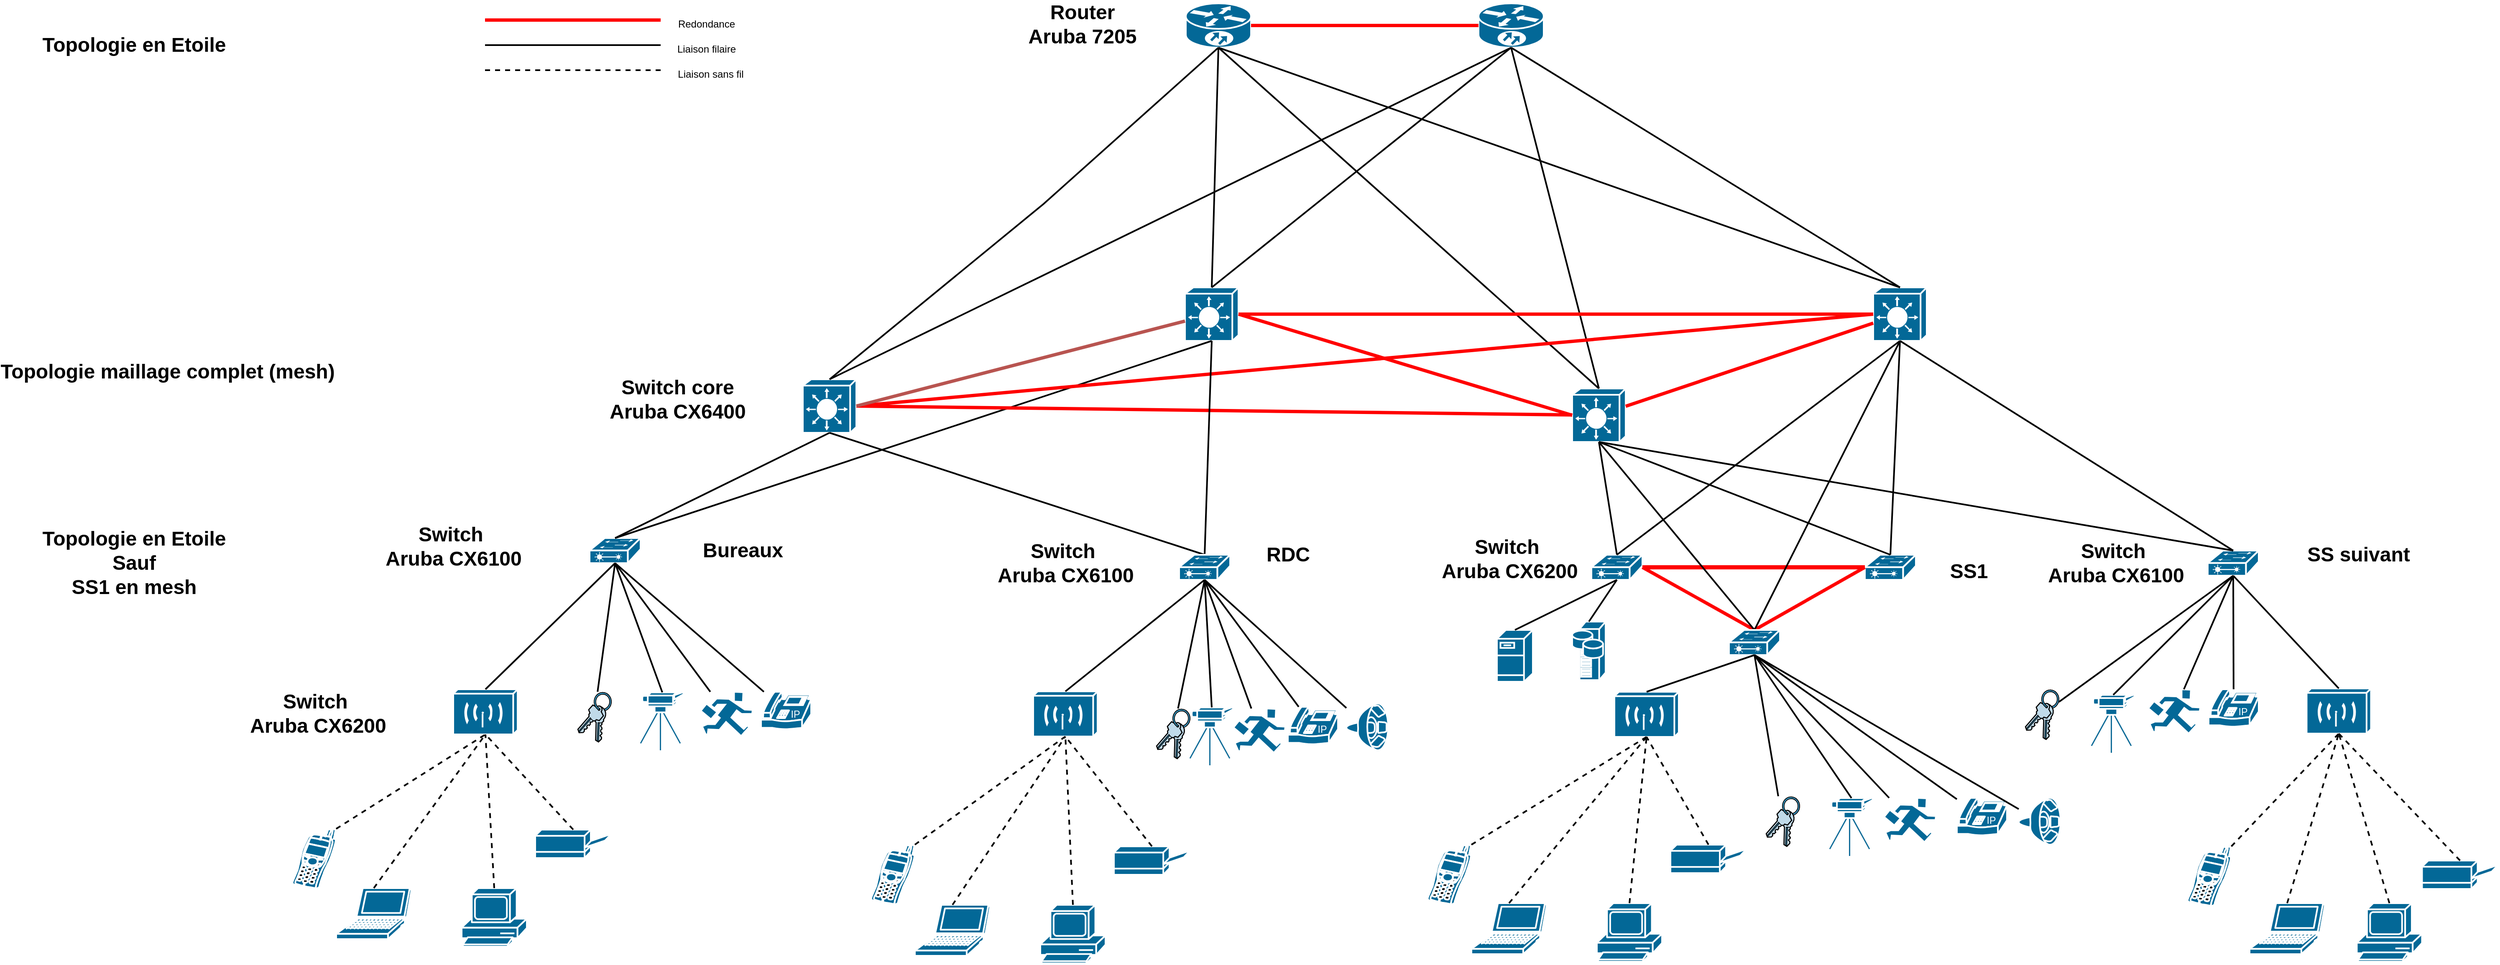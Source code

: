 <mxfile version="24.8.4">
  <diagram id="6a731a19-8d31-9384-78a2-239565b7b9f0" name="Page-1">
    <mxGraphModel dx="3434" dy="1436" grid="1" gridSize="10" guides="1" tooltips="1" connect="1" arrows="1" fold="1" page="1" pageScale="1" pageWidth="827" pageHeight="1169" background="none" math="0" shadow="0">
      <root>
        <mxCell id="0" />
        <mxCell id="1" parent="0" />
        <mxCell id="pil24o_KCS0P44eXvA0W-2595" value="" style="shape=mxgraph.cisco.routers.10700;sketch=0;html=1;pointerEvents=1;dashed=0;fillColor=#036897;strokeColor=#ffffff;strokeWidth=2;verticalLabelPosition=bottom;verticalAlign=top;align=center;outlineConnect=0;" parent="1" vertex="1">
          <mxGeometry x="608" y="60" width="78" height="53" as="geometry" />
        </mxCell>
        <mxCell id="pil24o_KCS0P44eXvA0W-2596" value="" style="shape=mxgraph.cisco.switches.layer_3_switch;sketch=0;html=1;pointerEvents=1;dashed=0;fillColor=#036897;strokeColor=#ffffff;strokeWidth=2;verticalLabelPosition=bottom;verticalAlign=top;align=center;outlineConnect=0;" parent="1" vertex="1">
          <mxGeometry x="150" y="510" width="64" height="64" as="geometry" />
        </mxCell>
        <mxCell id="pil24o_KCS0P44eXvA0W-2597" value="" style="shape=mxgraph.cisco.switches.layer_3_switch;sketch=0;html=1;pointerEvents=1;dashed=0;fillColor=#036897;strokeColor=#ffffff;strokeWidth=2;verticalLabelPosition=bottom;verticalAlign=top;align=center;outlineConnect=0;" parent="1" vertex="1">
          <mxGeometry x="607" y="400" width="64" height="64" as="geometry" />
        </mxCell>
        <mxCell id="pil24o_KCS0P44eXvA0W-2598" value="" style="shape=mxgraph.cisco.switches.layer_3_switch;sketch=0;html=1;pointerEvents=1;dashed=0;fillColor=#036897;strokeColor=#ffffff;strokeWidth=2;verticalLabelPosition=bottom;verticalAlign=top;align=center;outlineConnect=0;" parent="1" vertex="1">
          <mxGeometry x="1070" y="521" width="64" height="64" as="geometry" />
        </mxCell>
        <mxCell id="pil24o_KCS0P44eXvA0W-2599" value="" style="shape=mxgraph.cisco.switches.layer_3_switch;sketch=0;html=1;pointerEvents=1;dashed=0;fillColor=#036897;strokeColor=#ffffff;strokeWidth=2;verticalLabelPosition=bottom;verticalAlign=top;align=center;outlineConnect=0;" parent="1" vertex="1">
          <mxGeometry x="1430" y="400" width="64" height="64" as="geometry" />
        </mxCell>
        <mxCell id="pil24o_KCS0P44eXvA0W-2601" value="" style="shape=mxgraph.cisco.routers.10700;sketch=0;html=1;pointerEvents=1;dashed=0;fillColor=#036897;strokeColor=#ffffff;strokeWidth=2;verticalLabelPosition=bottom;verticalAlign=top;align=center;outlineConnect=0;" parent="1" vertex="1">
          <mxGeometry x="958" y="60" width="78" height="53" as="geometry" />
        </mxCell>
        <mxCell id="pil24o_KCS0P44eXvA0W-2602" value="" style="endArrow=none;html=1;rounded=0;entryX=0;entryY=0.5;entryDx=0;entryDy=0;entryPerimeter=0;exitX=1;exitY=0.5;exitDx=0;exitDy=0;exitPerimeter=0;strokeColor=#ff0000;strokeWidth=4;" parent="1" source="pil24o_KCS0P44eXvA0W-2595" target="pil24o_KCS0P44eXvA0W-2601" edge="1">
          <mxGeometry width="50" height="50" relative="1" as="geometry">
            <mxPoint x="818" y="780" as="sourcePoint" />
            <mxPoint x="868" y="730" as="targetPoint" />
            <Array as="points" />
          </mxGeometry>
        </mxCell>
        <mxCell id="pil24o_KCS0P44eXvA0W-2621" value="" style="shape=mxgraph.cisco.switches.layer_2_remote_switch;sketch=0;html=1;pointerEvents=1;dashed=0;fillColor=#036897;strokeColor=#ffffff;strokeWidth=2;verticalLabelPosition=bottom;verticalAlign=top;align=center;outlineConnect=0;" parent="1" vertex="1">
          <mxGeometry x="-105" y="700" width="61" height="30" as="geometry" />
        </mxCell>
        <mxCell id="pil24o_KCS0P44eXvA0W-2626" value="" style="shape=mxgraph.cisco.wireless.wireless_transport;sketch=0;html=1;pointerEvents=1;dashed=0;fillColor=#036897;strokeColor=#ffffff;strokeWidth=2;verticalLabelPosition=bottom;verticalAlign=top;align=center;outlineConnect=0;" parent="1" vertex="1">
          <mxGeometry x="-268" y="881" width="77" height="54" as="geometry" />
        </mxCell>
        <mxCell id="pil24o_KCS0P44eXvA0W-2628" value="" style="shape=mxgraph.cisco.computers_and_peripherals.printer;sketch=0;html=1;pointerEvents=1;dashed=0;fillColor=#036897;strokeColor=#ffffff;strokeWidth=2;verticalLabelPosition=bottom;verticalAlign=top;align=center;outlineConnect=0;" parent="1" vertex="1">
          <mxGeometry x="-170" y="1049" width="91" height="34" as="geometry" />
        </mxCell>
        <mxCell id="pil24o_KCS0P44eXvA0W-2629" value="" style="shape=mxgraph.cisco.computers_and_peripherals.pc;sketch=0;html=1;pointerEvents=1;dashed=0;fillColor=#036897;strokeColor=#ffffff;strokeWidth=2;verticalLabelPosition=bottom;verticalAlign=top;align=center;outlineConnect=0;" parent="1" vertex="1">
          <mxGeometry x="-258" y="1119" width="78" height="70" as="geometry" />
        </mxCell>
        <mxCell id="pil24o_KCS0P44eXvA0W-2630" value="" style="shape=mxgraph.cisco.computers_and_peripherals.laptop;sketch=0;html=1;pointerEvents=1;dashed=0;fillColor=#036897;strokeColor=#ffffff;strokeWidth=2;verticalLabelPosition=bottom;verticalAlign=top;align=center;outlineConnect=0;" parent="1" vertex="1">
          <mxGeometry x="-408" y="1119" width="90" height="61" as="geometry" />
        </mxCell>
        <mxCell id="pil24o_KCS0P44eXvA0W-2631" value="" style="shape=mxgraph.cisco.computers_and_peripherals.video_camera;sketch=0;html=1;pointerEvents=1;dashed=0;fillColor=#036897;strokeColor=#ffffff;strokeWidth=2;verticalLabelPosition=bottom;verticalAlign=top;align=center;outlineConnect=0;" parent="1" vertex="1">
          <mxGeometry x="-44" y="884" width="52" height="70" as="geometry" />
        </mxCell>
        <mxCell id="pil24o_KCS0P44eXvA0W-2648" value="" style="endArrow=none;html=1;rounded=0;entryX=0.5;entryY=1;entryDx=0;entryDy=0;entryPerimeter=0;exitX=0.5;exitY=0;exitDx=0;exitDy=0;exitPerimeter=0;strokeWidth=2;" parent="1" source="pil24o_KCS0P44eXvA0W-2596" target="pil24o_KCS0P44eXvA0W-2595" edge="1">
          <mxGeometry width="50" height="50" relative="1" as="geometry">
            <mxPoint x="190" y="510.0" as="sourcePoint" />
            <mxPoint x="698" y="340" as="targetPoint" />
            <Array as="points">
              <mxPoint x="438" y="300" />
            </Array>
          </mxGeometry>
        </mxCell>
        <mxCell id="pil24o_KCS0P44eXvA0W-2649" value="" style="endArrow=none;html=1;rounded=0;entryX=0.5;entryY=1;entryDx=0;entryDy=0;entryPerimeter=0;exitX=0.5;exitY=0;exitDx=0;exitDy=0;exitPerimeter=0;strokeWidth=2;" parent="1" source="pil24o_KCS0P44eXvA0W-2596" target="pil24o_KCS0P44eXvA0W-2601" edge="1">
          <mxGeometry width="50" height="50" relative="1" as="geometry">
            <mxPoint x="190" y="510.0" as="sourcePoint" />
            <mxPoint x="657" y="123" as="targetPoint" />
            <Array as="points" />
          </mxGeometry>
        </mxCell>
        <mxCell id="pil24o_KCS0P44eXvA0W-2650" value="" style="endArrow=none;html=1;rounded=0;exitX=0.5;exitY=0;exitDx=0;exitDy=0;exitPerimeter=0;entryX=0.5;entryY=1;entryDx=0;entryDy=0;entryPerimeter=0;strokeWidth=2;" parent="1" source="pil24o_KCS0P44eXvA0W-2597" target="pil24o_KCS0P44eXvA0W-2601" edge="1">
          <mxGeometry width="50" height="50" relative="1" as="geometry">
            <mxPoint x="196" y="520" as="sourcePoint" />
            <mxPoint x="998" y="110" as="targetPoint" />
            <Array as="points" />
          </mxGeometry>
        </mxCell>
        <mxCell id="pil24o_KCS0P44eXvA0W-2651" value="" style="endArrow=none;html=1;rounded=0;exitX=0.5;exitY=0;exitDx=0;exitDy=0;exitPerimeter=0;entryX=0.5;entryY=1;entryDx=0;entryDy=0;entryPerimeter=0;strokeWidth=2;" parent="1" source="pil24o_KCS0P44eXvA0W-2599" target="pil24o_KCS0P44eXvA0W-2601" edge="1">
          <mxGeometry width="50" height="50" relative="1" as="geometry">
            <mxPoint x="632" y="520" as="sourcePoint" />
            <mxPoint x="1019" y="123" as="targetPoint" />
            <Array as="points" />
          </mxGeometry>
        </mxCell>
        <mxCell id="pil24o_KCS0P44eXvA0W-2652" value="" style="endArrow=none;html=1;rounded=0;exitX=0.5;exitY=0;exitDx=0;exitDy=0;exitPerimeter=0;entryX=0.5;entryY=1;entryDx=0;entryDy=0;entryPerimeter=0;strokeWidth=2;" parent="1" source="pil24o_KCS0P44eXvA0W-2598" target="pil24o_KCS0P44eXvA0W-2601" edge="1">
          <mxGeometry width="50" height="50" relative="1" as="geometry">
            <mxPoint x="630" y="530" as="sourcePoint" />
            <mxPoint x="998" y="120" as="targetPoint" />
            <Array as="points" />
          </mxGeometry>
        </mxCell>
        <mxCell id="pil24o_KCS0P44eXvA0W-2653" value="" style="endArrow=none;html=1;rounded=0;exitX=0.5;exitY=0;exitDx=0;exitDy=0;exitPerimeter=0;entryX=0.5;entryY=1;entryDx=0;entryDy=0;entryPerimeter=0;strokeWidth=2;" parent="1" source="pil24o_KCS0P44eXvA0W-2598" target="pil24o_KCS0P44eXvA0W-2595" edge="1">
          <mxGeometry width="50" height="50" relative="1" as="geometry">
            <mxPoint x="1040" y="520" as="sourcePoint" />
            <mxPoint x="648" y="120" as="targetPoint" />
            <Array as="points" />
          </mxGeometry>
        </mxCell>
        <mxCell id="pil24o_KCS0P44eXvA0W-2654" value="" style="endArrow=none;html=1;rounded=0;exitX=0.5;exitY=0;exitDx=0;exitDy=0;exitPerimeter=0;entryX=0.5;entryY=1;entryDx=0;entryDy=0;entryPerimeter=0;strokeWidth=2;" parent="1" source="pil24o_KCS0P44eXvA0W-2597" target="pil24o_KCS0P44eXvA0W-2595" edge="1">
          <mxGeometry width="50" height="50" relative="1" as="geometry">
            <mxPoint x="1050" y="530" as="sourcePoint" />
            <mxPoint x="1017" y="133" as="targetPoint" />
            <Array as="points" />
          </mxGeometry>
        </mxCell>
        <mxCell id="pil24o_KCS0P44eXvA0W-2655" value="" style="endArrow=none;html=1;rounded=0;exitX=0.5;exitY=0;exitDx=0;exitDy=0;exitPerimeter=0;entryX=0.5;entryY=1;entryDx=0;entryDy=0;entryPerimeter=0;strokeWidth=2;" parent="1" source="pil24o_KCS0P44eXvA0W-2599" target="pil24o_KCS0P44eXvA0W-2595" edge="1">
          <mxGeometry width="50" height="50" relative="1" as="geometry">
            <mxPoint x="1072" y="540" as="sourcePoint" />
            <mxPoint x="1039" y="143" as="targetPoint" />
            <Array as="points" />
          </mxGeometry>
        </mxCell>
        <mxCell id="pil24o_KCS0P44eXvA0W-2658" value="" style="endArrow=none;html=1;rounded=0;entryX=0.5;entryY=1;entryDx=0;entryDy=0;entryPerimeter=0;exitX=0.5;exitY=0;exitDx=0;exitDy=0;exitPerimeter=0;strokeWidth=2;" parent="1" source="pil24o_KCS0P44eXvA0W-2621" target="pil24o_KCS0P44eXvA0W-2596" edge="1">
          <mxGeometry width="50" height="50" relative="1" as="geometry">
            <mxPoint x="220" y="1030" as="sourcePoint" />
            <mxPoint x="270" y="980" as="targetPoint" />
          </mxGeometry>
        </mxCell>
        <mxCell id="pil24o_KCS0P44eXvA0W-2659" value="" style="endArrow=none;html=1;rounded=0;entryX=0.5;entryY=1;entryDx=0;entryDy=0;entryPerimeter=0;exitX=0.5;exitY=0;exitDx=0;exitDy=0;exitPerimeter=0;strokeWidth=2;" parent="1" source="pil24o_KCS0P44eXvA0W-2621" target="pil24o_KCS0P44eXvA0W-2597" edge="1">
          <mxGeometry width="50" height="50" relative="1" as="geometry">
            <mxPoint x="-479" y="750" as="sourcePoint" />
            <mxPoint x="212" y="584" as="targetPoint" />
          </mxGeometry>
        </mxCell>
        <mxCell id="pil24o_KCS0P44eXvA0W-2661" value="" style="endArrow=none;html=1;rounded=0;exitX=0.5;exitY=0;exitDx=0;exitDy=0;exitPerimeter=0;entryX=0.5;entryY=1;entryDx=0;entryDy=0;entryPerimeter=0;strokeWidth=2;" parent="1" source="pil24o_KCS0P44eXvA0W-2626" target="pil24o_KCS0P44eXvA0W-2621" edge="1">
          <mxGeometry width="50" height="50" relative="1" as="geometry">
            <mxPoint x="528" y="960" as="sourcePoint" />
            <mxPoint x="578" y="910" as="targetPoint" />
          </mxGeometry>
        </mxCell>
        <mxCell id="pil24o_KCS0P44eXvA0W-2662" value="" style="endArrow=none;html=1;rounded=0;entryX=0.5;entryY=1;entryDx=0;entryDy=0;entryPerimeter=0;exitX=1;exitY=0;exitDx=0;exitDy=0;exitPerimeter=0;dashed=1;strokeWidth=2;" parent="1" source="pil24o_KCS0P44eXvA0W-2664" target="pil24o_KCS0P44eXvA0W-2626" edge="1">
          <mxGeometry width="50" height="50" relative="1" as="geometry">
            <mxPoint x="-456" y="1184.306" as="sourcePoint" />
            <mxPoint x="742" y="860" as="targetPoint" />
          </mxGeometry>
        </mxCell>
        <mxCell id="pil24o_KCS0P44eXvA0W-2663" value="" style="endArrow=none;html=1;rounded=0;entryX=0.5;entryY=1;entryDx=0;entryDy=0;entryPerimeter=0;exitX=0.5;exitY=0;exitDx=0;exitDy=0;exitPerimeter=0;dashed=1;strokeWidth=2;" parent="1" source="pil24o_KCS0P44eXvA0W-2630" target="pil24o_KCS0P44eXvA0W-2626" edge="1">
          <mxGeometry width="50" height="50" relative="1" as="geometry">
            <mxPoint x="-278" y="1150" as="sourcePoint" />
            <mxPoint x="-228" y="1100" as="targetPoint" />
          </mxGeometry>
        </mxCell>
        <mxCell id="pil24o_KCS0P44eXvA0W-2664" value="" style="shape=mxgraph.cisco.modems_and_phones.cell_phone;sketch=0;html=1;pointerEvents=1;dashed=0;fillColor=#036897;strokeColor=#ffffff;strokeWidth=2;verticalLabelPosition=bottom;verticalAlign=top;align=center;outlineConnect=0;" parent="1" vertex="1">
          <mxGeometry x="-462" y="1048" width="54" height="72" as="geometry" />
        </mxCell>
        <mxCell id="pil24o_KCS0P44eXvA0W-2665" value="" style="endArrow=none;html=1;rounded=0;entryX=0.5;entryY=1;entryDx=0;entryDy=0;entryPerimeter=0;exitX=0.5;exitY=0;exitDx=0;exitDy=0;exitPerimeter=0;dashed=1;strokeWidth=2;" parent="1" source="pil24o_KCS0P44eXvA0W-2629" target="pil24o_KCS0P44eXvA0W-2626" edge="1">
          <mxGeometry width="50" height="50" relative="1" as="geometry">
            <mxPoint x="-353" y="1129" as="sourcePoint" />
            <mxPoint x="-219" y="954" as="targetPoint" />
          </mxGeometry>
        </mxCell>
        <mxCell id="pil24o_KCS0P44eXvA0W-2666" value="" style="endArrow=none;html=1;rounded=0;exitX=0.5;exitY=0;exitDx=0;exitDy=0;exitPerimeter=0;entryX=0.5;entryY=1;entryDx=0;entryDy=0;entryPerimeter=0;dashed=1;strokeWidth=2;" parent="1" source="pil24o_KCS0P44eXvA0W-2628" target="pil24o_KCS0P44eXvA0W-2626" edge="1">
          <mxGeometry width="50" height="50" relative="1" as="geometry">
            <mxPoint x="-343" y="1139" as="sourcePoint" />
            <mxPoint x="-228" y="950" as="targetPoint" />
          </mxGeometry>
        </mxCell>
        <mxCell id="pil24o_KCS0P44eXvA0W-2667" value="" style="endArrow=none;html=1;rounded=0;exitX=0.5;exitY=0.01;exitDx=0;exitDy=0;exitPerimeter=0;entryX=0.5;entryY=1;entryDx=0;entryDy=0;entryPerimeter=0;strokeWidth=2;" parent="1" source="pil24o_KCS0P44eXvA0W-2631" target="pil24o_KCS0P44eXvA0W-2621" edge="1">
          <mxGeometry width="50" height="50" relative="1" as="geometry">
            <mxPoint x="-219" y="900" as="sourcePoint" />
            <mxPoint x="-82" y="730" as="targetPoint" />
          </mxGeometry>
        </mxCell>
        <mxCell id="pil24o_KCS0P44eXvA0W-2668" value="" style="shape=mxgraph.cisco.misc.keys;sketch=0;html=1;pointerEvents=1;dashed=0;fillColor=#036897;strokeColor=#ffffff;strokeWidth=2;verticalLabelPosition=bottom;verticalAlign=top;align=center;outlineConnect=0;" parent="1" vertex="1">
          <mxGeometry x="-120" y="884" width="41" height="60" as="geometry" />
        </mxCell>
        <mxCell id="pil24o_KCS0P44eXvA0W-2669" value="" style="shape=mxgraph.cisco.misc.telecommuter_icon;sketch=0;html=1;pointerEvents=1;dashed=0;fillColor=#036897;strokeColor=#ffffff;strokeWidth=2;verticalLabelPosition=bottom;verticalAlign=top;align=center;outlineConnect=0;" parent="1" vertex="1">
          <mxGeometry x="28" y="884" width="62" height="53" as="geometry" />
        </mxCell>
        <mxCell id="pil24o_KCS0P44eXvA0W-2670" value="" style="endArrow=none;html=1;rounded=0;entryX=0.5;entryY=1;entryDx=0;entryDy=0;entryPerimeter=0;strokeWidth=2;" parent="1" source="pil24o_KCS0P44eXvA0W-2668" target="pil24o_KCS0P44eXvA0W-2621" edge="1">
          <mxGeometry width="50" height="50" relative="1" as="geometry">
            <mxPoint x="-219" y="900" as="sourcePoint" />
            <mxPoint x="-72" y="730" as="targetPoint" />
          </mxGeometry>
        </mxCell>
        <mxCell id="pil24o_KCS0P44eXvA0W-2671" value="" style="endArrow=none;html=1;rounded=0;exitX=0.5;exitY=1;exitDx=0;exitDy=0;exitPerimeter=0;strokeWidth=2;" parent="1" source="pil24o_KCS0P44eXvA0W-2621" target="pil24o_KCS0P44eXvA0W-2669" edge="1">
          <mxGeometry width="50" height="50" relative="1" as="geometry">
            <mxPoint x="-209" y="910" as="sourcePoint" />
            <mxPoint x="118" y="870" as="targetPoint" />
          </mxGeometry>
        </mxCell>
        <mxCell id="pil24o_KCS0P44eXvA0W-2672" value="" style="endArrow=none;html=1;rounded=0;entryX=0;entryY=0.5;entryDx=0;entryDy=0;entryPerimeter=0;exitX=1;exitY=0.5;exitDx=0;exitDy=0;exitPerimeter=0;strokeColor=#ff0000;strokeWidth=4;" parent="1" source="pil24o_KCS0P44eXvA0W-2596" target="pil24o_KCS0P44eXvA0W-2599" edge="1">
          <mxGeometry width="50" height="50" relative="1" as="geometry">
            <mxPoint x="-112" y="840" as="sourcePoint" />
            <mxPoint x="624" y="494" as="targetPoint" />
          </mxGeometry>
        </mxCell>
        <mxCell id="pil24o_KCS0P44eXvA0W-2673" value="" style="endArrow=none;html=1;rounded=0;exitX=1;exitY=0.5;exitDx=0;exitDy=0;exitPerimeter=0;strokeColor=#ff0000;strokeWidth=4;" parent="1" source="pil24o_KCS0P44eXvA0W-2596" target="pil24o_KCS0P44eXvA0W-2598" edge="1">
          <mxGeometry width="50" height="50" relative="1" as="geometry">
            <mxPoint x="-102" y="850" as="sourcePoint" />
            <mxPoint x="634" y="504" as="targetPoint" />
          </mxGeometry>
        </mxCell>
        <mxCell id="pil24o_KCS0P44eXvA0W-2674" value="" style="endArrow=none;html=1;rounded=0;exitX=1;exitY=0.5;exitDx=0;exitDy=0;exitPerimeter=0;fillColor=#f8cecc;strokeColor=#b85450;strokeWidth=4;" parent="1" source="pil24o_KCS0P44eXvA0W-2596" target="pil24o_KCS0P44eXvA0W-2597" edge="1">
          <mxGeometry width="50" height="50" relative="1" as="geometry">
            <mxPoint x="-92" y="860" as="sourcePoint" />
            <mxPoint x="644" y="514" as="targetPoint" />
          </mxGeometry>
        </mxCell>
        <mxCell id="pil24o_KCS0P44eXvA0W-2675" value="" style="endArrow=none;html=1;rounded=0;entryX=1;entryY=0.5;entryDx=0;entryDy=0;entryPerimeter=0;fillColor=#f8cecc;strokeColor=#ff0800;strokeWidth=4;" parent="1" source="pil24o_KCS0P44eXvA0W-2599" target="pil24o_KCS0P44eXvA0W-2597" edge="1">
          <mxGeometry width="50" height="50" relative="1" as="geometry">
            <mxPoint x="-82" y="870" as="sourcePoint" />
            <mxPoint x="654" y="524" as="targetPoint" />
          </mxGeometry>
        </mxCell>
        <mxCell id="pil24o_KCS0P44eXvA0W-2676" value="" style="endArrow=none;html=1;rounded=0;strokeColor=#ff0000;strokeWidth=4;" parent="1" source="pil24o_KCS0P44eXvA0W-2599" target="pil24o_KCS0P44eXvA0W-2598" edge="1">
          <mxGeometry width="50" height="50" relative="1" as="geometry">
            <mxPoint x="-72" y="880" as="sourcePoint" />
            <mxPoint x="664" y="534" as="targetPoint" />
          </mxGeometry>
        </mxCell>
        <mxCell id="pil24o_KCS0P44eXvA0W-2677" value="" style="endArrow=none;html=1;rounded=0;entryX=1;entryY=0.5;entryDx=0;entryDy=0;entryPerimeter=0;exitX=0;exitY=0.5;exitDx=0;exitDy=0;exitPerimeter=0;strokeColor=#ff0000;strokeWidth=4;" parent="1" source="pil24o_KCS0P44eXvA0W-2598" target="pil24o_KCS0P44eXvA0W-2597" edge="1">
          <mxGeometry width="50" height="50" relative="1" as="geometry">
            <mxPoint x="-62" y="890" as="sourcePoint" />
            <mxPoint x="674" y="544" as="targetPoint" />
          </mxGeometry>
        </mxCell>
        <mxCell id="pil24o_KCS0P44eXvA0W-2696" value="" style="endArrow=none;html=1;rounded=0;exitX=0.5;exitY=0;exitDx=0;exitDy=0;exitPerimeter=0;entryX=0.5;entryY=1;entryDx=0;entryDy=0;entryPerimeter=0;strokeWidth=2;" parent="1" source="pil24o_KCS0P44eXvA0W-2726" target="pil24o_KCS0P44eXvA0W-2596" edge="1">
          <mxGeometry width="50" height="50" relative="1" as="geometry">
            <mxPoint x="587.5" y="700.0" as="sourcePoint" />
            <mxPoint x="778" y="840" as="targetPoint" />
          </mxGeometry>
        </mxCell>
        <mxCell id="pil24o_KCS0P44eXvA0W-2697" value="" style="endArrow=none;html=1;rounded=0;exitX=0.5;exitY=0;exitDx=0;exitDy=0;exitPerimeter=0;entryX=0.5;entryY=1;entryDx=0;entryDy=0;entryPerimeter=0;strokeWidth=2;" parent="1" source="pil24o_KCS0P44eXvA0W-2726" target="pil24o_KCS0P44eXvA0W-2597" edge="1">
          <mxGeometry width="50" height="50" relative="1" as="geometry">
            <mxPoint x="587.5" y="700.0" as="sourcePoint" />
            <mxPoint x="788" y="850" as="targetPoint" />
          </mxGeometry>
        </mxCell>
        <mxCell id="pil24o_KCS0P44eXvA0W-2699" value="" style="endArrow=none;html=1;rounded=0;exitX=1;exitY=0.5;exitDx=0;exitDy=0;exitPerimeter=0;strokeColor=#ff0000;strokeWidth=4;" parent="1" edge="1">
          <mxGeometry width="50" height="50" relative="1" as="geometry">
            <mxPoint x="-230" y="80" as="sourcePoint" />
            <mxPoint x="-20" y="80" as="targetPoint" />
          </mxGeometry>
        </mxCell>
        <mxCell id="pil24o_KCS0P44eXvA0W-2700" value="" style="endArrow=none;html=1;rounded=0;strokeWidth=2;" parent="1" edge="1">
          <mxGeometry width="50" height="50" relative="1" as="geometry">
            <mxPoint x="-230" y="110" as="sourcePoint" />
            <mxPoint x="-60" y="110" as="targetPoint" />
            <Array as="points">
              <mxPoint x="-60" y="110" />
              <mxPoint x="-20" y="110" />
            </Array>
          </mxGeometry>
        </mxCell>
        <mxCell id="pil24o_KCS0P44eXvA0W-2701" value="" style="endArrow=none;html=1;rounded=0;dashed=1;strokeWidth=2;" parent="1" edge="1">
          <mxGeometry width="50" height="50" relative="1" as="geometry">
            <mxPoint x="-230" y="140" as="sourcePoint" />
            <mxPoint x="-20" y="140" as="targetPoint" />
          </mxGeometry>
        </mxCell>
        <mxCell id="pil24o_KCS0P44eXvA0W-2719" value="Redondance" style="text;html=1;align=center;verticalAlign=middle;whiteSpace=wrap;rounded=0;" parent="1" vertex="1">
          <mxGeometry y="70" width="70" height="30" as="geometry" />
        </mxCell>
        <mxCell id="pil24o_KCS0P44eXvA0W-2720" value="Liaison filaire" style="text;html=1;align=center;verticalAlign=middle;whiteSpace=wrap;rounded=0;" parent="1" vertex="1">
          <mxGeometry x="-10" y="100" width="90" height="30" as="geometry" />
        </mxCell>
        <mxCell id="pil24o_KCS0P44eXvA0W-2721" value="Liaison sans fil" style="text;html=1;align=center;verticalAlign=middle;whiteSpace=wrap;rounded=0;" parent="1" vertex="1">
          <mxGeometry x="-10" y="130" width="100" height="30" as="geometry" />
        </mxCell>
        <mxCell id="pil24o_KCS0P44eXvA0W-2723" value="" style="shape=mxgraph.cisco.modems_and_phones.ip_phone;sketch=0;html=1;pointerEvents=1;dashed=0;fillColor=#036897;strokeColor=#ffffff;strokeWidth=2;verticalLabelPosition=bottom;verticalAlign=top;align=center;outlineConnect=0;" parent="1" vertex="1">
          <mxGeometry x="100" y="884" width="60" height="46" as="geometry" />
        </mxCell>
        <mxCell id="pil24o_KCS0P44eXvA0W-2724" value="" style="endArrow=none;html=1;rounded=0;entryX=0.5;entryY=1;entryDx=0;entryDy=0;entryPerimeter=0;strokeWidth=2;" parent="1" source="pil24o_KCS0P44eXvA0W-2723" target="pil24o_KCS0P44eXvA0W-2621" edge="1">
          <mxGeometry width="50" height="50" relative="1" as="geometry">
            <mxPoint x="-85" y="894" as="sourcePoint" />
            <mxPoint x="-64" y="740" as="targetPoint" />
          </mxGeometry>
        </mxCell>
        <mxCell id="pil24o_KCS0P44eXvA0W-2726" value="" style="shape=mxgraph.cisco.switches.layer_2_remote_switch;sketch=0;html=1;pointerEvents=1;dashed=0;fillColor=#036897;strokeColor=#ffffff;strokeWidth=2;verticalLabelPosition=bottom;verticalAlign=top;align=center;outlineConnect=0;" parent="1" vertex="1">
          <mxGeometry x="600" y="720" width="61" height="30" as="geometry" />
        </mxCell>
        <mxCell id="pil24o_KCS0P44eXvA0W-2727" value="" style="shape=mxgraph.cisco.wireless.wireless_transport;sketch=0;html=1;pointerEvents=1;dashed=0;fillColor=#036897;strokeColor=#ffffff;strokeWidth=2;verticalLabelPosition=bottom;verticalAlign=top;align=center;outlineConnect=0;" parent="1" vertex="1">
          <mxGeometry x="425.5" y="883.5" width="77" height="54" as="geometry" />
        </mxCell>
        <mxCell id="pil24o_KCS0P44eXvA0W-2728" value="" style="shape=mxgraph.cisco.computers_and_peripherals.printer;sketch=0;html=1;pointerEvents=1;dashed=0;fillColor=#036897;strokeColor=#ffffff;strokeWidth=2;verticalLabelPosition=bottom;verticalAlign=top;align=center;outlineConnect=0;" parent="1" vertex="1">
          <mxGeometry x="522" y="1069" width="91" height="34" as="geometry" />
        </mxCell>
        <mxCell id="pil24o_KCS0P44eXvA0W-2729" value="" style="shape=mxgraph.cisco.computers_and_peripherals.pc;sketch=0;html=1;pointerEvents=1;dashed=0;fillColor=#036897;strokeColor=#ffffff;strokeWidth=2;verticalLabelPosition=bottom;verticalAlign=top;align=center;outlineConnect=0;" parent="1" vertex="1">
          <mxGeometry x="434" y="1139" width="78" height="70" as="geometry" />
        </mxCell>
        <mxCell id="pil24o_KCS0P44eXvA0W-2730" value="" style="shape=mxgraph.cisco.computers_and_peripherals.laptop;sketch=0;html=1;pointerEvents=1;dashed=0;fillColor=#036897;strokeColor=#ffffff;strokeWidth=2;verticalLabelPosition=bottom;verticalAlign=top;align=center;outlineConnect=0;" parent="1" vertex="1">
          <mxGeometry x="284" y="1139" width="90" height="61" as="geometry" />
        </mxCell>
        <mxCell id="pil24o_KCS0P44eXvA0W-2731" value="" style="shape=mxgraph.cisco.computers_and_peripherals.video_camera;sketch=0;html=1;pointerEvents=1;dashed=0;fillColor=#036897;strokeColor=#ffffff;strokeWidth=2;verticalLabelPosition=bottom;verticalAlign=top;align=center;outlineConnect=0;" parent="1" vertex="1">
          <mxGeometry x="613" y="902" width="52" height="70" as="geometry" />
        </mxCell>
        <mxCell id="pil24o_KCS0P44eXvA0W-2732" value="" style="endArrow=none;html=1;rounded=0;exitX=0.5;exitY=0;exitDx=0;exitDy=0;exitPerimeter=0;entryX=0.5;entryY=1;entryDx=0;entryDy=0;entryPerimeter=0;strokeWidth=2;" parent="1" source="pil24o_KCS0P44eXvA0W-2727" target="pil24o_KCS0P44eXvA0W-2726" edge="1">
          <mxGeometry width="50" height="50" relative="1" as="geometry">
            <mxPoint x="1220" y="980" as="sourcePoint" />
            <mxPoint x="1270" y="930" as="targetPoint" />
          </mxGeometry>
        </mxCell>
        <mxCell id="pil24o_KCS0P44eXvA0W-2733" value="" style="endArrow=none;html=1;rounded=0;entryX=0.5;entryY=1;entryDx=0;entryDy=0;entryPerimeter=0;exitX=1;exitY=0;exitDx=0;exitDy=0;exitPerimeter=0;dashed=1;strokeWidth=2;" parent="1" source="pil24o_KCS0P44eXvA0W-2735" target="pil24o_KCS0P44eXvA0W-2727" edge="1">
          <mxGeometry width="50" height="50" relative="1" as="geometry">
            <mxPoint x="236" y="1204.306" as="sourcePoint" />
            <mxPoint x="1434" y="880" as="targetPoint" />
          </mxGeometry>
        </mxCell>
        <mxCell id="pil24o_KCS0P44eXvA0W-2734" value="" style="endArrow=none;html=1;rounded=0;entryX=0.5;entryY=1;entryDx=0;entryDy=0;entryPerimeter=0;exitX=0.5;exitY=0;exitDx=0;exitDy=0;exitPerimeter=0;dashed=1;strokeWidth=2;" parent="1" source="pil24o_KCS0P44eXvA0W-2730" target="pil24o_KCS0P44eXvA0W-2727" edge="1">
          <mxGeometry width="50" height="50" relative="1" as="geometry">
            <mxPoint x="414" y="1170" as="sourcePoint" />
            <mxPoint x="464" y="1120" as="targetPoint" />
          </mxGeometry>
        </mxCell>
        <mxCell id="pil24o_KCS0P44eXvA0W-2735" value="" style="shape=mxgraph.cisco.modems_and_phones.cell_phone;sketch=0;html=1;pointerEvents=1;dashed=0;fillColor=#036897;strokeColor=#ffffff;strokeWidth=2;verticalLabelPosition=bottom;verticalAlign=top;align=center;outlineConnect=0;" parent="1" vertex="1">
          <mxGeometry x="230" y="1067" width="54" height="72" as="geometry" />
        </mxCell>
        <mxCell id="pil24o_KCS0P44eXvA0W-2736" value="" style="endArrow=none;html=1;rounded=0;entryX=0.5;entryY=1;entryDx=0;entryDy=0;entryPerimeter=0;exitX=0.5;exitY=0;exitDx=0;exitDy=0;exitPerimeter=0;dashed=1;strokeWidth=2;" parent="1" source="pil24o_KCS0P44eXvA0W-2729" target="pil24o_KCS0P44eXvA0W-2727" edge="1">
          <mxGeometry width="50" height="50" relative="1" as="geometry">
            <mxPoint x="339" y="1149" as="sourcePoint" />
            <mxPoint x="473" y="974" as="targetPoint" />
          </mxGeometry>
        </mxCell>
        <mxCell id="pil24o_KCS0P44eXvA0W-2737" value="" style="endArrow=none;html=1;rounded=0;exitX=0.5;exitY=0;exitDx=0;exitDy=0;exitPerimeter=0;entryX=0.5;entryY=1;entryDx=0;entryDy=0;entryPerimeter=0;dashed=1;strokeWidth=2;" parent="1" source="pil24o_KCS0P44eXvA0W-2728" target="pil24o_KCS0P44eXvA0W-2727" edge="1">
          <mxGeometry width="50" height="50" relative="1" as="geometry">
            <mxPoint x="349" y="1159" as="sourcePoint" />
            <mxPoint x="464" y="970" as="targetPoint" />
          </mxGeometry>
        </mxCell>
        <mxCell id="pil24o_KCS0P44eXvA0W-2738" value="" style="endArrow=none;html=1;rounded=0;exitX=0.5;exitY=0.01;exitDx=0;exitDy=0;exitPerimeter=0;entryX=0.5;entryY=1;entryDx=0;entryDy=0;entryPerimeter=0;strokeWidth=2;" parent="1" source="pil24o_KCS0P44eXvA0W-2731" target="pil24o_KCS0P44eXvA0W-2726" edge="1">
          <mxGeometry width="50" height="50" relative="1" as="geometry">
            <mxPoint x="473" y="920" as="sourcePoint" />
            <mxPoint x="610" y="750" as="targetPoint" />
          </mxGeometry>
        </mxCell>
        <mxCell id="pil24o_KCS0P44eXvA0W-2739" value="" style="shape=mxgraph.cisco.misc.keys;sketch=0;html=1;pointerEvents=1;dashed=0;fillColor=#036897;strokeColor=#ffffff;strokeWidth=2;verticalLabelPosition=bottom;verticalAlign=top;align=center;outlineConnect=0;" parent="1" vertex="1">
          <mxGeometry x="572" y="904" width="41" height="60" as="geometry" />
        </mxCell>
        <mxCell id="pil24o_KCS0P44eXvA0W-2740" value="" style="shape=mxgraph.cisco.misc.telecommuter_icon;sketch=0;html=1;pointerEvents=1;dashed=0;fillColor=#036897;strokeColor=#ffffff;strokeWidth=2;verticalLabelPosition=bottom;verticalAlign=top;align=center;outlineConnect=0;" parent="1" vertex="1">
          <mxGeometry x="665" y="904" width="62" height="53" as="geometry" />
        </mxCell>
        <mxCell id="pil24o_KCS0P44eXvA0W-2741" value="" style="endArrow=none;html=1;rounded=0;entryX=0.5;entryY=1;entryDx=0;entryDy=0;entryPerimeter=0;strokeWidth=2;" parent="1" source="pil24o_KCS0P44eXvA0W-2739" target="pil24o_KCS0P44eXvA0W-2726" edge="1">
          <mxGeometry width="50" height="50" relative="1" as="geometry">
            <mxPoint x="473" y="920" as="sourcePoint" />
            <mxPoint x="620" y="750" as="targetPoint" />
          </mxGeometry>
        </mxCell>
        <mxCell id="pil24o_KCS0P44eXvA0W-2742" value="" style="endArrow=none;html=1;rounded=0;exitX=0.5;exitY=1;exitDx=0;exitDy=0;exitPerimeter=0;strokeWidth=2;" parent="1" source="pil24o_KCS0P44eXvA0W-2726" target="pil24o_KCS0P44eXvA0W-2740" edge="1">
          <mxGeometry width="50" height="50" relative="1" as="geometry">
            <mxPoint x="483" y="930" as="sourcePoint" />
            <mxPoint x="810" y="890" as="targetPoint" />
          </mxGeometry>
        </mxCell>
        <mxCell id="pil24o_KCS0P44eXvA0W-2743" value="" style="shape=mxgraph.cisco.modems_and_phones.ip_phone;sketch=0;html=1;pointerEvents=1;dashed=0;fillColor=#036897;strokeColor=#ffffff;strokeWidth=2;verticalLabelPosition=bottom;verticalAlign=top;align=center;outlineConnect=0;" parent="1" vertex="1">
          <mxGeometry x="730" y="902" width="60" height="46" as="geometry" />
        </mxCell>
        <mxCell id="pil24o_KCS0P44eXvA0W-2744" value="" style="endArrow=none;html=1;rounded=0;strokeWidth=2;entryX=0.5;entryY=1;entryDx=0;entryDy=0;entryPerimeter=0;" parent="1" source="pil24o_KCS0P44eXvA0W-2743" target="pil24o_KCS0P44eXvA0W-2726" edge="1">
          <mxGeometry width="50" height="50" relative="1" as="geometry">
            <mxPoint x="607" y="914" as="sourcePoint" />
            <mxPoint x="618" y="750" as="targetPoint" />
          </mxGeometry>
        </mxCell>
        <mxCell id="pil24o_KCS0P44eXvA0W-2745" value="" style="shape=mxgraph.cisco.computers_and_peripherals.speaker;sketch=0;html=1;pointerEvents=1;dashed=0;fillColor=#036897;strokeColor=#ffffff;strokeWidth=2;verticalLabelPosition=bottom;verticalAlign=top;align=center;outlineConnect=0;" parent="1" vertex="1">
          <mxGeometry x="800" y="898" width="50" height="56" as="geometry" />
        </mxCell>
        <mxCell id="pil24o_KCS0P44eXvA0W-2746" value="" style="endArrow=none;html=1;rounded=0;strokeWidth=2;entryX=0.5;entryY=1;entryDx=0;entryDy=0;entryPerimeter=0;" parent="1" source="pil24o_KCS0P44eXvA0W-2745" target="pil24o_KCS0P44eXvA0W-2726" edge="1">
          <mxGeometry width="50" height="50" relative="1" as="geometry">
            <mxPoint x="843" y="904" as="sourcePoint" />
            <mxPoint x="630" y="760" as="targetPoint" />
          </mxGeometry>
        </mxCell>
        <mxCell id="pil24o_KCS0P44eXvA0W-2748" value="" style="shape=mxgraph.cisco.switches.layer_2_remote_switch;sketch=0;html=1;pointerEvents=1;dashed=0;fillColor=#036897;strokeColor=#ffffff;strokeWidth=2;verticalLabelPosition=bottom;verticalAlign=top;align=center;outlineConnect=0;" parent="1" vertex="1">
          <mxGeometry x="1420" y="720" width="61" height="30" as="geometry" />
        </mxCell>
        <mxCell id="pil24o_KCS0P44eXvA0W-2749" value="" style="shape=mxgraph.cisco.switches.layer_2_remote_switch;sketch=0;html=1;pointerEvents=1;dashed=0;fillColor=#036897;strokeColor=#ffffff;strokeWidth=2;verticalLabelPosition=bottom;verticalAlign=top;align=center;outlineConnect=0;" parent="1" vertex="1">
          <mxGeometry x="1093" y="720" width="61" height="30" as="geometry" />
        </mxCell>
        <mxCell id="pil24o_KCS0P44eXvA0W-2750" value="" style="endArrow=none;html=1;rounded=0;exitX=0;exitY=0.5;exitDx=0;exitDy=0;exitPerimeter=0;strokeWidth=4;entryX=0.5;entryY=0;entryDx=0;entryDy=0;entryPerimeter=0;strokeColor=#ff0000;" parent="1" source="pil24o_KCS0P44eXvA0W-2748" target="DsJsy1tCjgdoMzItnm2Z-25" edge="1">
          <mxGeometry width="50" height="50" relative="1" as="geometry">
            <mxPoint x="641" y="730" as="sourcePoint" />
            <mxPoint x="1290.5" y="800" as="targetPoint" />
          </mxGeometry>
        </mxCell>
        <mxCell id="pil24o_KCS0P44eXvA0W-2751" value="" style="endArrow=none;html=1;rounded=0;exitX=1;exitY=0.5;exitDx=0;exitDy=0;exitPerimeter=0;entryX=0;entryY=0.5;entryDx=0;entryDy=0;entryPerimeter=0;strokeWidth=5;strokeColor=#ff0000;" parent="1" source="pil24o_KCS0P44eXvA0W-2749" target="pil24o_KCS0P44eXvA0W-2748" edge="1">
          <mxGeometry width="50" height="50" relative="1" as="geometry">
            <mxPoint x="651" y="740" as="sourcePoint" />
            <mxPoint x="632" y="504" as="targetPoint" />
          </mxGeometry>
        </mxCell>
        <mxCell id="pil24o_KCS0P44eXvA0W-2752" value="" style="endArrow=none;html=1;rounded=0;exitX=1;exitY=0.5;exitDx=0;exitDy=0;exitPerimeter=0;entryX=0.5;entryY=0;entryDx=0;entryDy=0;entryPerimeter=0;strokeWidth=4;strokeColor=#ff0000;" parent="1" source="pil24o_KCS0P44eXvA0W-2749" target="DsJsy1tCjgdoMzItnm2Z-25" edge="1">
          <mxGeometry width="50" height="50" relative="1" as="geometry">
            <mxPoint x="661" y="750" as="sourcePoint" />
            <mxPoint x="1290.5" y="800" as="targetPoint" />
          </mxGeometry>
        </mxCell>
        <mxCell id="pil24o_KCS0P44eXvA0W-2753" value="" style="endArrow=none;html=1;rounded=0;exitX=0.5;exitY=0;exitDx=0;exitDy=0;exitPerimeter=0;entryX=0.5;entryY=1;entryDx=0;entryDy=0;entryPerimeter=0;strokeWidth=2;" parent="1" source="pil24o_KCS0P44eXvA0W-2749" target="pil24o_KCS0P44eXvA0W-2598" edge="1">
          <mxGeometry width="50" height="50" relative="1" as="geometry">
            <mxPoint x="1071" y="765" as="sourcePoint" />
            <mxPoint x="1270" y="765" as="targetPoint" />
          </mxGeometry>
        </mxCell>
        <mxCell id="pil24o_KCS0P44eXvA0W-2754" value="" style="endArrow=none;html=1;rounded=0;exitX=0.5;exitY=0;exitDx=0;exitDy=0;exitPerimeter=0;entryX=0.5;entryY=1;entryDx=0;entryDy=0;entryPerimeter=0;strokeWidth=2;" parent="1" source="pil24o_KCS0P44eXvA0W-2749" target="pil24o_KCS0P44eXvA0W-2599" edge="1">
          <mxGeometry width="50" height="50" relative="1" as="geometry">
            <mxPoint x="1081" y="775" as="sourcePoint" />
            <mxPoint x="1280" y="775" as="targetPoint" />
          </mxGeometry>
        </mxCell>
        <mxCell id="pil24o_KCS0P44eXvA0W-2755" value="" style="endArrow=none;html=1;rounded=0;exitX=0.5;exitY=0;exitDx=0;exitDy=0;exitPerimeter=0;entryX=0.5;entryY=1;entryDx=0;entryDy=0;entryPerimeter=0;strokeWidth=2;" parent="1" source="DsJsy1tCjgdoMzItnm2Z-25" target="pil24o_KCS0P44eXvA0W-2598" edge="1">
          <mxGeometry width="50" height="50" relative="1" as="geometry">
            <mxPoint x="1290.5" y="800" as="sourcePoint" />
            <mxPoint x="1290" y="785" as="targetPoint" />
          </mxGeometry>
        </mxCell>
        <mxCell id="pil24o_KCS0P44eXvA0W-2756" value="" style="endArrow=none;html=1;rounded=0;exitX=0.5;exitY=0;exitDx=0;exitDy=0;exitPerimeter=0;entryX=0.5;entryY=1;entryDx=0;entryDy=0;entryPerimeter=0;strokeWidth=2;" parent="1" source="DsJsy1tCjgdoMzItnm2Z-25" target="pil24o_KCS0P44eXvA0W-2599" edge="1">
          <mxGeometry width="50" height="50" relative="1" as="geometry">
            <mxPoint x="1290.5" y="800" as="sourcePoint" />
            <mxPoint x="1300" y="795" as="targetPoint" />
          </mxGeometry>
        </mxCell>
        <mxCell id="pil24o_KCS0P44eXvA0W-2757" value="" style="endArrow=none;html=1;rounded=0;exitX=0.5;exitY=0;exitDx=0;exitDy=0;exitPerimeter=0;entryX=0.5;entryY=1;entryDx=0;entryDy=0;entryPerimeter=0;strokeWidth=2;" parent="1" source="pil24o_KCS0P44eXvA0W-2748" target="pil24o_KCS0P44eXvA0W-2599" edge="1">
          <mxGeometry width="50" height="50" relative="1" as="geometry">
            <mxPoint x="1111" y="805" as="sourcePoint" />
            <mxPoint x="1310" y="805" as="targetPoint" />
          </mxGeometry>
        </mxCell>
        <mxCell id="pil24o_KCS0P44eXvA0W-2758" value="" style="endArrow=none;html=1;rounded=0;exitX=0.5;exitY=0;exitDx=0;exitDy=0;exitPerimeter=0;entryX=0.5;entryY=1;entryDx=0;entryDy=0;entryPerimeter=0;strokeWidth=2;" parent="1" source="pil24o_KCS0P44eXvA0W-2748" target="pil24o_KCS0P44eXvA0W-2598" edge="1">
          <mxGeometry width="50" height="50" relative="1" as="geometry">
            <mxPoint x="1121" y="815" as="sourcePoint" />
            <mxPoint x="1320" y="815" as="targetPoint" />
          </mxGeometry>
        </mxCell>
        <mxCell id="pil24o_KCS0P44eXvA0W-2759" value="RDC" style="text;strokeColor=none;fillColor=none;html=1;fontSize=24;fontStyle=1;verticalAlign=middle;align=center;" parent="1" vertex="1">
          <mxGeometry x="680" y="700" width="100" height="40" as="geometry" />
        </mxCell>
        <mxCell id="pil24o_KCS0P44eXvA0W-2760" value="Bureaux" style="text;strokeColor=none;fillColor=none;html=1;fontSize=24;fontStyle=1;verticalAlign=middle;align=center;" parent="1" vertex="1">
          <mxGeometry x="28" y="695" width="100" height="40" as="geometry" />
        </mxCell>
        <mxCell id="pil24o_KCS0P44eXvA0W-2761" value="SS1" style="text;strokeColor=none;fillColor=none;html=1;fontSize=24;fontStyle=1;verticalAlign=middle;align=center;" parent="1" vertex="1">
          <mxGeometry x="1494" y="720" width="100" height="40" as="geometry" />
        </mxCell>
        <mxCell id="pil24o_KCS0P44eXvA0W-2762" value="Switch core&lt;div&gt;Aruba CX6400&lt;/div&gt;" style="text;strokeColor=none;fillColor=none;html=1;fontSize=24;fontStyle=1;verticalAlign=middle;align=center;" parent="1" vertex="1">
          <mxGeometry x="-50" y="514" width="100" height="40" as="geometry" />
        </mxCell>
        <mxCell id="pil24o_KCS0P44eXvA0W-2763" value="Router&lt;div&gt;Aruba 7205&lt;/div&gt;" style="text;strokeColor=none;fillColor=none;html=1;fontSize=24;fontStyle=1;verticalAlign=middle;align=center;" parent="1" vertex="1">
          <mxGeometry x="434" y="65" width="100" height="40" as="geometry" />
        </mxCell>
        <mxCell id="DsJsy1tCjgdoMzItnm2Z-2" value="Switch&amp;nbsp;&lt;div&gt;Aruba CX6100&lt;/div&gt;" style="text;strokeColor=none;fillColor=none;html=1;fontSize=24;fontStyle=1;verticalAlign=middle;align=center;" parent="1" vertex="1">
          <mxGeometry x="-318" y="690" width="100" height="40" as="geometry" />
        </mxCell>
        <mxCell id="DsJsy1tCjgdoMzItnm2Z-3" value="Switch&amp;nbsp;&lt;div&gt;Aruba CX6100&lt;/div&gt;" style="text;strokeColor=none;fillColor=none;html=1;fontSize=24;fontStyle=1;verticalAlign=middle;align=center;" parent="1" vertex="1">
          <mxGeometry x="414" y="710" width="100" height="40" as="geometry" />
        </mxCell>
        <mxCell id="DsJsy1tCjgdoMzItnm2Z-5" value="Switch&amp;nbsp;&lt;div&gt;Aruba CX6200&lt;/div&gt;" style="text;strokeColor=none;fillColor=none;html=1;fontSize=24;fontStyle=1;verticalAlign=middle;align=center;" parent="1" vertex="1">
          <mxGeometry x="944.5" y="705" width="100" height="40" as="geometry" />
        </mxCell>
        <mxCell id="DsJsy1tCjgdoMzItnm2Z-6" value="" style="shape=mxgraph.cisco.servers.fileserver;sketch=0;html=1;pointerEvents=1;dashed=0;fillColor=#036897;strokeColor=#ffffff;strokeWidth=2;verticalLabelPosition=bottom;verticalAlign=top;align=center;outlineConnect=0;" parent="1" vertex="1">
          <mxGeometry x="980" y="810" width="43" height="62" as="geometry" />
        </mxCell>
        <mxCell id="DsJsy1tCjgdoMzItnm2Z-7" value="" style="shape=mxgraph.cisco.servers.storage_server;sketch=0;html=1;pointerEvents=1;dashed=0;fillColor=#036897;strokeColor=#ffffff;strokeWidth=2;verticalLabelPosition=bottom;verticalAlign=top;align=center;outlineConnect=0;" parent="1" vertex="1">
          <mxGeometry x="1070" y="800" width="40" height="70" as="geometry" />
        </mxCell>
        <mxCell id="DsJsy1tCjgdoMzItnm2Z-22" value="" style="endArrow=none;html=1;rounded=0;exitX=0.5;exitY=1;exitDx=0;exitDy=0;exitPerimeter=0;entryX=0.5;entryY=0;entryDx=0;entryDy=0;entryPerimeter=0;strokeWidth=2;" parent="1" source="pil24o_KCS0P44eXvA0W-2749" target="DsJsy1tCjgdoMzItnm2Z-7" edge="1">
          <mxGeometry width="50" height="50" relative="1" as="geometry">
            <mxPoint x="1131" y="760" as="sourcePoint" />
            <mxPoint x="1112" y="595" as="targetPoint" />
          </mxGeometry>
        </mxCell>
        <mxCell id="DsJsy1tCjgdoMzItnm2Z-23" value="" style="endArrow=none;html=1;rounded=0;exitX=0.5;exitY=1;exitDx=0;exitDy=0;exitPerimeter=0;entryX=0.5;entryY=0;entryDx=0;entryDy=0;entryPerimeter=0;strokeWidth=2;" parent="1" source="pil24o_KCS0P44eXvA0W-2749" target="DsJsy1tCjgdoMzItnm2Z-6" edge="1">
          <mxGeometry width="50" height="50" relative="1" as="geometry">
            <mxPoint x="1141" y="770" as="sourcePoint" />
            <mxPoint x="1122" y="605" as="targetPoint" />
          </mxGeometry>
        </mxCell>
        <mxCell id="DsJsy1tCjgdoMzItnm2Z-25" value="" style="shape=mxgraph.cisco.switches.layer_2_remote_switch;sketch=0;html=1;pointerEvents=1;dashed=0;fillColor=#036897;strokeColor=#ffffff;strokeWidth=2;verticalLabelPosition=bottom;verticalAlign=top;align=center;outlineConnect=0;" parent="1" vertex="1">
          <mxGeometry x="1257.5" y="810" width="61" height="30" as="geometry" />
        </mxCell>
        <mxCell id="DsJsy1tCjgdoMzItnm2Z-26" value="" style="shape=mxgraph.cisco.wireless.wireless_transport;sketch=0;html=1;pointerEvents=1;dashed=0;fillColor=#036897;strokeColor=#ffffff;strokeWidth=2;verticalLabelPosition=bottom;verticalAlign=top;align=center;outlineConnect=0;" parent="1" vertex="1">
          <mxGeometry x="1120.5" y="884" width="77" height="54" as="geometry" />
        </mxCell>
        <mxCell id="DsJsy1tCjgdoMzItnm2Z-27" value="" style="shape=mxgraph.cisco.computers_and_peripherals.printer;sketch=0;html=1;pointerEvents=1;dashed=0;fillColor=#036897;strokeColor=#ffffff;strokeWidth=2;verticalLabelPosition=bottom;verticalAlign=top;align=center;outlineConnect=0;" parent="1" vertex="1">
          <mxGeometry x="1187.5" y="1067" width="91" height="34" as="geometry" />
        </mxCell>
        <mxCell id="DsJsy1tCjgdoMzItnm2Z-28" value="" style="shape=mxgraph.cisco.computers_and_peripherals.pc;sketch=0;html=1;pointerEvents=1;dashed=0;fillColor=#036897;strokeColor=#ffffff;strokeWidth=2;verticalLabelPosition=bottom;verticalAlign=top;align=center;outlineConnect=0;" parent="1" vertex="1">
          <mxGeometry x="1099.5" y="1137" width="78" height="70" as="geometry" />
        </mxCell>
        <mxCell id="DsJsy1tCjgdoMzItnm2Z-29" value="" style="shape=mxgraph.cisco.computers_and_peripherals.laptop;sketch=0;html=1;pointerEvents=1;dashed=0;fillColor=#036897;strokeColor=#ffffff;strokeWidth=2;verticalLabelPosition=bottom;verticalAlign=top;align=center;outlineConnect=0;" parent="1" vertex="1">
          <mxGeometry x="949.5" y="1137" width="90" height="61" as="geometry" />
        </mxCell>
        <mxCell id="DsJsy1tCjgdoMzItnm2Z-30" value="" style="shape=mxgraph.cisco.computers_and_peripherals.video_camera;sketch=0;html=1;pointerEvents=1;dashed=0;fillColor=#036897;strokeColor=#ffffff;strokeWidth=2;verticalLabelPosition=bottom;verticalAlign=top;align=center;outlineConnect=0;" parent="1" vertex="1">
          <mxGeometry x="1378" y="1010.5" width="52" height="70" as="geometry" />
        </mxCell>
        <mxCell id="DsJsy1tCjgdoMzItnm2Z-31" value="" style="endArrow=none;html=1;rounded=0;exitX=0.5;exitY=0;exitDx=0;exitDy=0;exitPerimeter=0;entryX=0.5;entryY=1;entryDx=0;entryDy=0;entryPerimeter=0;strokeWidth=2;" parent="1" source="DsJsy1tCjgdoMzItnm2Z-26" target="DsJsy1tCjgdoMzItnm2Z-25" edge="1">
          <mxGeometry width="50" height="50" relative="1" as="geometry">
            <mxPoint x="2103.5" y="1217" as="sourcePoint" />
            <mxPoint x="2153.5" y="1167" as="targetPoint" />
          </mxGeometry>
        </mxCell>
        <mxCell id="DsJsy1tCjgdoMzItnm2Z-32" value="" style="endArrow=none;html=1;rounded=0;entryX=0.5;entryY=1;entryDx=0;entryDy=0;entryPerimeter=0;dashed=1;strokeWidth=2;exitX=1;exitY=0;exitDx=0;exitDy=0;exitPerimeter=0;" parent="1" source="DsJsy1tCjgdoMzItnm2Z-47" target="DsJsy1tCjgdoMzItnm2Z-26" edge="1">
          <mxGeometry width="50" height="50" relative="1" as="geometry">
            <mxPoint x="1114" y="1167.5" as="sourcePoint" />
            <mxPoint x="2264" y="980.5" as="targetPoint" />
          </mxGeometry>
        </mxCell>
        <mxCell id="DsJsy1tCjgdoMzItnm2Z-33" value="" style="endArrow=none;html=1;rounded=0;entryX=0.5;entryY=1;entryDx=0;entryDy=0;entryPerimeter=0;exitX=0.5;exitY=0;exitDx=0;exitDy=0;exitPerimeter=0;dashed=1;strokeWidth=2;" parent="1" source="DsJsy1tCjgdoMzItnm2Z-29" target="DsJsy1tCjgdoMzItnm2Z-26" edge="1">
          <mxGeometry width="50" height="50" relative="1" as="geometry">
            <mxPoint x="1244" y="1270.5" as="sourcePoint" />
            <mxPoint x="1294" y="1220.5" as="targetPoint" />
          </mxGeometry>
        </mxCell>
        <mxCell id="DsJsy1tCjgdoMzItnm2Z-34" value="" style="endArrow=none;html=1;rounded=0;entryX=0.5;entryY=1;entryDx=0;entryDy=0;entryPerimeter=0;exitX=0.5;exitY=0;exitDx=0;exitDy=0;exitPerimeter=0;dashed=1;strokeWidth=2;" parent="1" source="DsJsy1tCjgdoMzItnm2Z-28" target="DsJsy1tCjgdoMzItnm2Z-26" edge="1">
          <mxGeometry width="50" height="50" relative="1" as="geometry">
            <mxPoint x="1169" y="1249.5" as="sourcePoint" />
            <mxPoint x="1303" y="1074.5" as="targetPoint" />
          </mxGeometry>
        </mxCell>
        <mxCell id="DsJsy1tCjgdoMzItnm2Z-35" value="" style="endArrow=none;html=1;rounded=0;exitX=0.5;exitY=0;exitDx=0;exitDy=0;exitPerimeter=0;entryX=0.5;entryY=1;entryDx=0;entryDy=0;entryPerimeter=0;dashed=1;strokeWidth=2;" parent="1" source="DsJsy1tCjgdoMzItnm2Z-27" target="DsJsy1tCjgdoMzItnm2Z-26" edge="1">
          <mxGeometry width="50" height="50" relative="1" as="geometry">
            <mxPoint x="1179" y="1259.5" as="sourcePoint" />
            <mxPoint x="1294" y="1070.5" as="targetPoint" />
          </mxGeometry>
        </mxCell>
        <mxCell id="DsJsy1tCjgdoMzItnm2Z-36" value="" style="endArrow=none;html=1;rounded=0;exitX=0.5;exitY=0.01;exitDx=0;exitDy=0;exitPerimeter=0;entryX=0.5;entryY=1;entryDx=0;entryDy=0;entryPerimeter=0;strokeWidth=2;" parent="1" source="DsJsy1tCjgdoMzItnm2Z-30" target="DsJsy1tCjgdoMzItnm2Z-25" edge="1">
          <mxGeometry width="50" height="50" relative="1" as="geometry">
            <mxPoint x="1356.5" y="1157" as="sourcePoint" />
            <mxPoint x="1493.5" y="987" as="targetPoint" />
          </mxGeometry>
        </mxCell>
        <mxCell id="DsJsy1tCjgdoMzItnm2Z-37" value="" style="shape=mxgraph.cisco.misc.keys;sketch=0;html=1;pointerEvents=1;dashed=0;fillColor=#036897;strokeColor=#ffffff;strokeWidth=2;verticalLabelPosition=bottom;verticalAlign=top;align=center;outlineConnect=0;" parent="1" vertex="1">
          <mxGeometry x="1301" y="1009" width="41" height="60" as="geometry" />
        </mxCell>
        <mxCell id="DsJsy1tCjgdoMzItnm2Z-38" value="" style="shape=mxgraph.cisco.misc.telecommuter_icon;sketch=0;html=1;pointerEvents=1;dashed=0;fillColor=#036897;strokeColor=#ffffff;strokeWidth=2;verticalLabelPosition=bottom;verticalAlign=top;align=center;outlineConnect=0;" parent="1" vertex="1">
          <mxGeometry x="1443" y="1011" width="62" height="53" as="geometry" />
        </mxCell>
        <mxCell id="DsJsy1tCjgdoMzItnm2Z-39" value="" style="endArrow=none;html=1;rounded=0;entryX=0.5;entryY=1;entryDx=0;entryDy=0;entryPerimeter=0;strokeWidth=2;" parent="1" source="DsJsy1tCjgdoMzItnm2Z-37" target="DsJsy1tCjgdoMzItnm2Z-25" edge="1">
          <mxGeometry width="50" height="50" relative="1" as="geometry">
            <mxPoint x="1356.5" y="1157" as="sourcePoint" />
            <mxPoint x="1503.5" y="987" as="targetPoint" />
          </mxGeometry>
        </mxCell>
        <mxCell id="DsJsy1tCjgdoMzItnm2Z-40" value="" style="endArrow=none;html=1;rounded=0;exitX=0.5;exitY=1;exitDx=0;exitDy=0;exitPerimeter=0;strokeWidth=2;" parent="1" source="DsJsy1tCjgdoMzItnm2Z-25" target="DsJsy1tCjgdoMzItnm2Z-38" edge="1">
          <mxGeometry width="50" height="50" relative="1" as="geometry">
            <mxPoint x="1366.5" y="1167" as="sourcePoint" />
            <mxPoint x="1693.5" y="1127" as="targetPoint" />
          </mxGeometry>
        </mxCell>
        <mxCell id="DsJsy1tCjgdoMzItnm2Z-41" value="" style="shape=mxgraph.cisco.modems_and_phones.ip_phone;sketch=0;html=1;pointerEvents=1;dashed=0;fillColor=#036897;strokeColor=#ffffff;strokeWidth=2;verticalLabelPosition=bottom;verticalAlign=top;align=center;outlineConnect=0;" parent="1" vertex="1">
          <mxGeometry x="1530" y="1011" width="60" height="46" as="geometry" />
        </mxCell>
        <mxCell id="DsJsy1tCjgdoMzItnm2Z-42" value="" style="endArrow=none;html=1;rounded=0;strokeWidth=2;entryX=0.5;entryY=1;entryDx=0;entryDy=0;entryPerimeter=0;" parent="1" source="DsJsy1tCjgdoMzItnm2Z-41" target="DsJsy1tCjgdoMzItnm2Z-25" edge="1">
          <mxGeometry width="50" height="50" relative="1" as="geometry">
            <mxPoint x="1490.5" y="1151" as="sourcePoint" />
            <mxPoint x="1501.5" y="987" as="targetPoint" />
          </mxGeometry>
        </mxCell>
        <mxCell id="DsJsy1tCjgdoMzItnm2Z-43" value="" style="shape=mxgraph.cisco.computers_and_peripherals.speaker;sketch=0;html=1;pointerEvents=1;dashed=0;fillColor=#036897;strokeColor=#ffffff;strokeWidth=2;verticalLabelPosition=bottom;verticalAlign=top;align=center;outlineConnect=0;" parent="1" vertex="1">
          <mxGeometry x="1604" y="1011" width="50" height="56" as="geometry" />
        </mxCell>
        <mxCell id="DsJsy1tCjgdoMzItnm2Z-44" value="" style="endArrow=none;html=1;rounded=0;strokeWidth=2;entryX=0.5;entryY=1;entryDx=0;entryDy=0;entryPerimeter=0;" parent="1" source="DsJsy1tCjgdoMzItnm2Z-43" target="DsJsy1tCjgdoMzItnm2Z-25" edge="1">
          <mxGeometry width="50" height="50" relative="1" as="geometry">
            <mxPoint x="1726.5" y="1141" as="sourcePoint" />
            <mxPoint x="1513.5" y="997" as="targetPoint" />
          </mxGeometry>
        </mxCell>
        <mxCell id="DsJsy1tCjgdoMzItnm2Z-47" value="" style="shape=mxgraph.cisco.modems_and_phones.cell_phone;sketch=0;html=1;pointerEvents=1;dashed=0;fillColor=#036897;strokeColor=#ffffff;strokeWidth=2;verticalLabelPosition=bottom;verticalAlign=top;align=center;outlineConnect=0;" parent="1" vertex="1">
          <mxGeometry x="895.5" y="1067" width="54" height="72" as="geometry" />
        </mxCell>
        <mxCell id="DsJsy1tCjgdoMzItnm2Z-49" value="" style="shape=mxgraph.cisco.switches.layer_2_remote_switch;sketch=0;html=1;pointerEvents=1;dashed=0;fillColor=#036897;strokeColor=#ffffff;strokeWidth=2;verticalLabelPosition=bottom;verticalAlign=top;align=center;outlineConnect=0;" parent="1" vertex="1">
          <mxGeometry x="1830" y="715" width="61" height="30" as="geometry" />
        </mxCell>
        <mxCell id="DsJsy1tCjgdoMzItnm2Z-50" value="" style="shape=mxgraph.cisco.wireless.wireless_transport;sketch=0;html=1;pointerEvents=1;dashed=0;fillColor=#036897;strokeColor=#ffffff;strokeWidth=2;verticalLabelPosition=bottom;verticalAlign=top;align=center;outlineConnect=0;" parent="1" vertex="1">
          <mxGeometry x="1948.25" y="880" width="77" height="54" as="geometry" />
        </mxCell>
        <mxCell id="DsJsy1tCjgdoMzItnm2Z-51" value="" style="shape=mxgraph.cisco.computers_and_peripherals.printer;sketch=0;html=1;pointerEvents=1;dashed=0;fillColor=#036897;strokeColor=#ffffff;strokeWidth=2;verticalLabelPosition=bottom;verticalAlign=top;align=center;outlineConnect=0;" parent="1" vertex="1">
          <mxGeometry x="2086.25" y="1086" width="91" height="34" as="geometry" />
        </mxCell>
        <mxCell id="DsJsy1tCjgdoMzItnm2Z-52" value="" style="shape=mxgraph.cisco.computers_and_peripherals.pc;sketch=0;html=1;pointerEvents=1;dashed=0;fillColor=#036897;strokeColor=#ffffff;strokeWidth=2;verticalLabelPosition=bottom;verticalAlign=top;align=center;outlineConnect=0;" parent="1" vertex="1">
          <mxGeometry x="2008.25" y="1137" width="78" height="70" as="geometry" />
        </mxCell>
        <mxCell id="DsJsy1tCjgdoMzItnm2Z-53" value="" style="shape=mxgraph.cisco.computers_and_peripherals.laptop;sketch=0;html=1;pointerEvents=1;dashed=0;fillColor=#036897;strokeColor=#ffffff;strokeWidth=2;verticalLabelPosition=bottom;verticalAlign=top;align=center;outlineConnect=0;" parent="1" vertex="1">
          <mxGeometry x="1880" y="1137" width="90" height="61" as="geometry" />
        </mxCell>
        <mxCell id="DsJsy1tCjgdoMzItnm2Z-54" value="" style="shape=mxgraph.cisco.computers_and_peripherals.video_camera;sketch=0;html=1;pointerEvents=1;dashed=0;fillColor=#036897;strokeColor=#ffffff;strokeWidth=2;verticalLabelPosition=bottom;verticalAlign=top;align=center;outlineConnect=0;" parent="1" vertex="1">
          <mxGeometry x="1691" y="887" width="52" height="70" as="geometry" />
        </mxCell>
        <mxCell id="DsJsy1tCjgdoMzItnm2Z-55" value="" style="endArrow=none;html=1;rounded=0;exitX=0.5;exitY=0;exitDx=0;exitDy=0;exitPerimeter=0;entryX=0.5;entryY=1;entryDx=0;entryDy=0;entryPerimeter=0;strokeWidth=2;" parent="1" source="DsJsy1tCjgdoMzItnm2Z-50" target="DsJsy1tCjgdoMzItnm2Z-49" edge="1">
          <mxGeometry width="50" height="50" relative="1" as="geometry">
            <mxPoint x="2780" y="995" as="sourcePoint" />
            <mxPoint x="2830" y="945" as="targetPoint" />
          </mxGeometry>
        </mxCell>
        <mxCell id="DsJsy1tCjgdoMzItnm2Z-56" value="" style="endArrow=none;html=1;rounded=0;entryX=0.5;entryY=1;entryDx=0;entryDy=0;entryPerimeter=0;exitX=1;exitY=0;exitDx=0;exitDy=0;exitPerimeter=0;dashed=1;strokeWidth=2;" parent="1" source="DsJsy1tCjgdoMzItnm2Z-58" target="DsJsy1tCjgdoMzItnm2Z-50" edge="1">
          <mxGeometry width="50" height="50" relative="1" as="geometry">
            <mxPoint x="1548.5" y="1209.806" as="sourcePoint" />
            <mxPoint x="2746.5" y="885.5" as="targetPoint" />
          </mxGeometry>
        </mxCell>
        <mxCell id="DsJsy1tCjgdoMzItnm2Z-57" value="" style="endArrow=none;html=1;rounded=0;entryX=0.5;entryY=1;entryDx=0;entryDy=0;entryPerimeter=0;exitX=0.5;exitY=0;exitDx=0;exitDy=0;exitPerimeter=0;dashed=1;strokeWidth=2;" parent="1" source="DsJsy1tCjgdoMzItnm2Z-53" target="DsJsy1tCjgdoMzItnm2Z-50" edge="1">
          <mxGeometry width="50" height="50" relative="1" as="geometry">
            <mxPoint x="1726.5" y="1175.5" as="sourcePoint" />
            <mxPoint x="1776.5" y="1125.5" as="targetPoint" />
          </mxGeometry>
        </mxCell>
        <mxCell id="DsJsy1tCjgdoMzItnm2Z-58" value="" style="shape=mxgraph.cisco.modems_and_phones.cell_phone;sketch=0;html=1;pointerEvents=1;dashed=0;fillColor=#036897;strokeColor=#ffffff;strokeWidth=2;verticalLabelPosition=bottom;verticalAlign=top;align=center;outlineConnect=0;" parent="1" vertex="1">
          <mxGeometry x="1804.25" y="1069" width="54" height="72" as="geometry" />
        </mxCell>
        <mxCell id="DsJsy1tCjgdoMzItnm2Z-59" value="" style="endArrow=none;html=1;rounded=0;entryX=0.5;entryY=1;entryDx=0;entryDy=0;entryPerimeter=0;exitX=0.5;exitY=0;exitDx=0;exitDy=0;exitPerimeter=0;dashed=1;strokeWidth=2;" parent="1" source="DsJsy1tCjgdoMzItnm2Z-52" target="DsJsy1tCjgdoMzItnm2Z-50" edge="1">
          <mxGeometry width="50" height="50" relative="1" as="geometry">
            <mxPoint x="1651.5" y="1154.5" as="sourcePoint" />
            <mxPoint x="1785.5" y="979.5" as="targetPoint" />
          </mxGeometry>
        </mxCell>
        <mxCell id="DsJsy1tCjgdoMzItnm2Z-60" value="" style="endArrow=none;html=1;rounded=0;exitX=0.5;exitY=0;exitDx=0;exitDy=0;exitPerimeter=0;entryX=0.5;entryY=1;entryDx=0;entryDy=0;entryPerimeter=0;dashed=1;strokeWidth=2;" parent="1" source="DsJsy1tCjgdoMzItnm2Z-51" target="DsJsy1tCjgdoMzItnm2Z-50" edge="1">
          <mxGeometry width="50" height="50" relative="1" as="geometry">
            <mxPoint x="1909" y="1174" as="sourcePoint" />
            <mxPoint x="2024" y="985" as="targetPoint" />
          </mxGeometry>
        </mxCell>
        <mxCell id="DsJsy1tCjgdoMzItnm2Z-61" value="" style="endArrow=none;html=1;rounded=0;exitX=0.5;exitY=0.01;exitDx=0;exitDy=0;exitPerimeter=0;entryX=0.5;entryY=1;entryDx=0;entryDy=0;entryPerimeter=0;strokeWidth=2;" parent="1" source="DsJsy1tCjgdoMzItnm2Z-54" target="DsJsy1tCjgdoMzItnm2Z-49" edge="1">
          <mxGeometry width="50" height="50" relative="1" as="geometry">
            <mxPoint x="2033" y="935" as="sourcePoint" />
            <mxPoint x="2170" y="765" as="targetPoint" />
          </mxGeometry>
        </mxCell>
        <mxCell id="DsJsy1tCjgdoMzItnm2Z-62" value="" style="shape=mxgraph.cisco.misc.keys;sketch=0;html=1;pointerEvents=1;dashed=0;fillColor=#036897;strokeColor=#ffffff;strokeWidth=2;verticalLabelPosition=bottom;verticalAlign=top;align=center;outlineConnect=0;" parent="1" vertex="1">
          <mxGeometry x="1611" y="881" width="41" height="60" as="geometry" />
        </mxCell>
        <mxCell id="DsJsy1tCjgdoMzItnm2Z-63" value="" style="shape=mxgraph.cisco.misc.telecommuter_icon;sketch=0;html=1;pointerEvents=1;dashed=0;fillColor=#036897;strokeColor=#ffffff;strokeWidth=2;verticalLabelPosition=bottom;verticalAlign=top;align=center;outlineConnect=0;" parent="1" vertex="1">
          <mxGeometry x="1759" y="881" width="62" height="53" as="geometry" />
        </mxCell>
        <mxCell id="DsJsy1tCjgdoMzItnm2Z-64" value="" style="endArrow=none;html=1;rounded=0;entryX=0.5;entryY=1;entryDx=0;entryDy=0;entryPerimeter=0;strokeWidth=2;" parent="1" source="DsJsy1tCjgdoMzItnm2Z-62" target="DsJsy1tCjgdoMzItnm2Z-49" edge="1">
          <mxGeometry width="50" height="50" relative="1" as="geometry">
            <mxPoint x="2033" y="935" as="sourcePoint" />
            <mxPoint x="2180" y="765" as="targetPoint" />
          </mxGeometry>
        </mxCell>
        <mxCell id="DsJsy1tCjgdoMzItnm2Z-65" value="" style="endArrow=none;html=1;rounded=0;exitX=0.5;exitY=1;exitDx=0;exitDy=0;exitPerimeter=0;strokeWidth=2;" parent="1" source="DsJsy1tCjgdoMzItnm2Z-49" target="DsJsy1tCjgdoMzItnm2Z-63" edge="1">
          <mxGeometry width="50" height="50" relative="1" as="geometry">
            <mxPoint x="2043" y="945" as="sourcePoint" />
            <mxPoint x="2370" y="905" as="targetPoint" />
          </mxGeometry>
        </mxCell>
        <mxCell id="DsJsy1tCjgdoMzItnm2Z-66" value="" style="shape=mxgraph.cisco.modems_and_phones.ip_phone;sketch=0;html=1;pointerEvents=1;dashed=0;fillColor=#036897;strokeColor=#ffffff;strokeWidth=2;verticalLabelPosition=bottom;verticalAlign=top;align=center;outlineConnect=0;" parent="1" vertex="1">
          <mxGeometry x="1831" y="881" width="60" height="46" as="geometry" />
        </mxCell>
        <mxCell id="DsJsy1tCjgdoMzItnm2Z-67" value="" style="endArrow=none;html=1;rounded=0;entryX=0.5;entryY=1;entryDx=0;entryDy=0;entryPerimeter=0;strokeWidth=2;" parent="1" source="DsJsy1tCjgdoMzItnm2Z-66" target="DsJsy1tCjgdoMzItnm2Z-49" edge="1">
          <mxGeometry width="50" height="50" relative="1" as="geometry">
            <mxPoint x="2167" y="929" as="sourcePoint" />
            <mxPoint x="2188" y="775" as="targetPoint" />
          </mxGeometry>
        </mxCell>
        <mxCell id="DsJsy1tCjgdoMzItnm2Z-68" value="" style="endArrow=none;html=1;rounded=0;exitX=0.5;exitY=0;exitDx=0;exitDy=0;exitPerimeter=0;entryX=0.5;entryY=1;entryDx=0;entryDy=0;entryPerimeter=0;strokeWidth=2;" parent="1" source="DsJsy1tCjgdoMzItnm2Z-49" target="pil24o_KCS0P44eXvA0W-2599" edge="1">
          <mxGeometry width="50" height="50" relative="1" as="geometry">
            <mxPoint x="1461" y="730" as="sourcePoint" />
            <mxPoint x="1472" y="474" as="targetPoint" />
          </mxGeometry>
        </mxCell>
        <mxCell id="DsJsy1tCjgdoMzItnm2Z-69" value="" style="endArrow=none;html=1;rounded=0;exitX=0.5;exitY=1;exitDx=0;exitDy=0;exitPerimeter=0;entryX=0.5;entryY=0;entryDx=0;entryDy=0;entryPerimeter=0;strokeWidth=2;" parent="1" source="pil24o_KCS0P44eXvA0W-2598" target="DsJsy1tCjgdoMzItnm2Z-49" edge="1">
          <mxGeometry width="50" height="50" relative="1" as="geometry">
            <mxPoint x="1471" y="740" as="sourcePoint" />
            <mxPoint x="1482" y="484" as="targetPoint" />
          </mxGeometry>
        </mxCell>
        <mxCell id="DsJsy1tCjgdoMzItnm2Z-70" value="SS suivant" style="text;strokeColor=none;fillColor=none;html=1;fontSize=24;fontStyle=1;verticalAlign=middle;align=center;" parent="1" vertex="1">
          <mxGeometry x="1960" y="700" width="100" height="40" as="geometry" />
        </mxCell>
        <mxCell id="DsJsy1tCjgdoMzItnm2Z-71" value="Topologie en Etoile&lt;div&gt;Sauf&lt;/div&gt;&lt;div&gt;SS1 en mesh&lt;/div&gt;" style="text;strokeColor=none;fillColor=none;html=1;fontSize=24;fontStyle=1;verticalAlign=middle;align=center;" parent="1" vertex="1">
          <mxGeometry x="-700" y="710" width="100" height="40" as="geometry" />
        </mxCell>
        <mxCell id="DsJsy1tCjgdoMzItnm2Z-72" value="Topologie maillage complet (mesh)" style="text;strokeColor=none;fillColor=none;html=1;fontSize=24;fontStyle=1;verticalAlign=middle;align=center;" parent="1" vertex="1">
          <mxGeometry x="-660" y="481" width="100" height="40" as="geometry" />
        </mxCell>
        <mxCell id="DsJsy1tCjgdoMzItnm2Z-73" value="Topologie en Etoile" style="text;strokeColor=none;fillColor=none;html=1;fontSize=24;fontStyle=1;verticalAlign=middle;align=center;" parent="1" vertex="1">
          <mxGeometry x="-700" y="90" width="100" height="40" as="geometry" />
        </mxCell>
        <mxCell id="DsJsy1tCjgdoMzItnm2Z-74" value="Switch&amp;nbsp;&lt;div&gt;Aruba CX61&lt;span style=&quot;background-color: initial;&quot;&gt;00&lt;/span&gt;&lt;/div&gt;" style="text;strokeColor=none;fillColor=none;html=1;fontSize=24;fontStyle=1;verticalAlign=middle;align=center;" parent="1" vertex="1">
          <mxGeometry x="1670" y="710" width="100" height="40" as="geometry" />
        </mxCell>
        <mxCell id="DsJsy1tCjgdoMzItnm2Z-75" value="Switch&amp;nbsp;&lt;div&gt;Aruba CX6200&lt;/div&gt;" style="text;strokeColor=none;fillColor=none;html=1;fontSize=24;fontStyle=1;verticalAlign=middle;align=center;" parent="1" vertex="1">
          <mxGeometry x="-480" y="890" width="100" height="40" as="geometry" />
        </mxCell>
      </root>
    </mxGraphModel>
  </diagram>
</mxfile>
